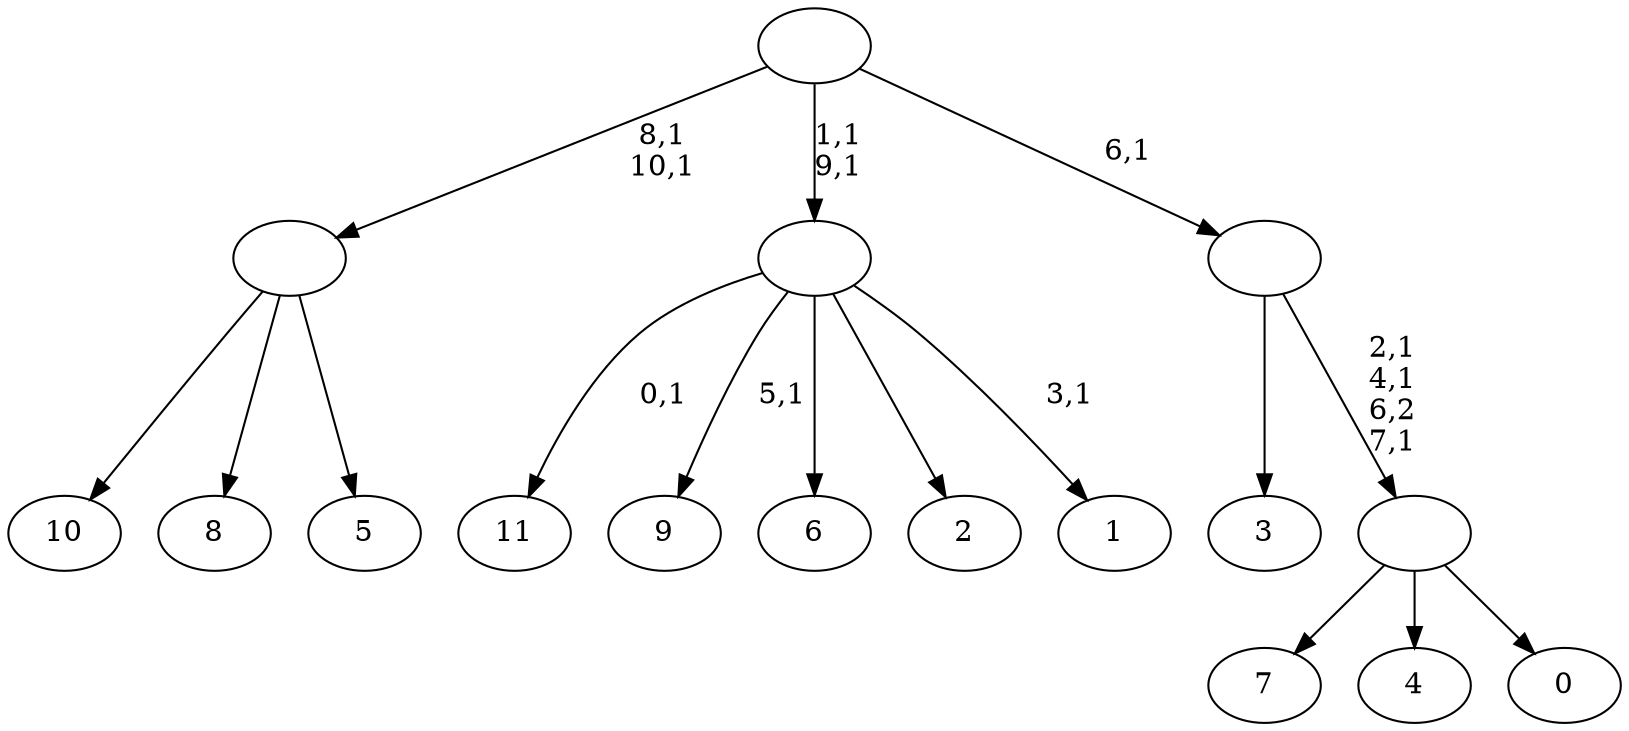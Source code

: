 digraph T {
	23 [label="11"]
	21 [label="10"]
	20 [label="9"]
	18 [label="8"]
	17 [label="7"]
	16 [label="6"]
	15 [label="5"]
	14 [label=""]
	12 [label="4"]
	11 [label="3"]
	10 [label="2"]
	9 [label="1"]
	7 [label=""]
	5 [label="0"]
	4 [label=""]
	1 [label=""]
	0 [label=""]
	14 -> 21 [label=""]
	14 -> 18 [label=""]
	14 -> 15 [label=""]
	7 -> 9 [label="3,1"]
	7 -> 20 [label="5,1"]
	7 -> 23 [label="0,1"]
	7 -> 16 [label=""]
	7 -> 10 [label=""]
	4 -> 17 [label=""]
	4 -> 12 [label=""]
	4 -> 5 [label=""]
	1 -> 4 [label="2,1\n4,1\n6,2\n7,1"]
	1 -> 11 [label=""]
	0 -> 7 [label="1,1\n9,1"]
	0 -> 14 [label="8,1\n10,1"]
	0 -> 1 [label="6,1"]
}

